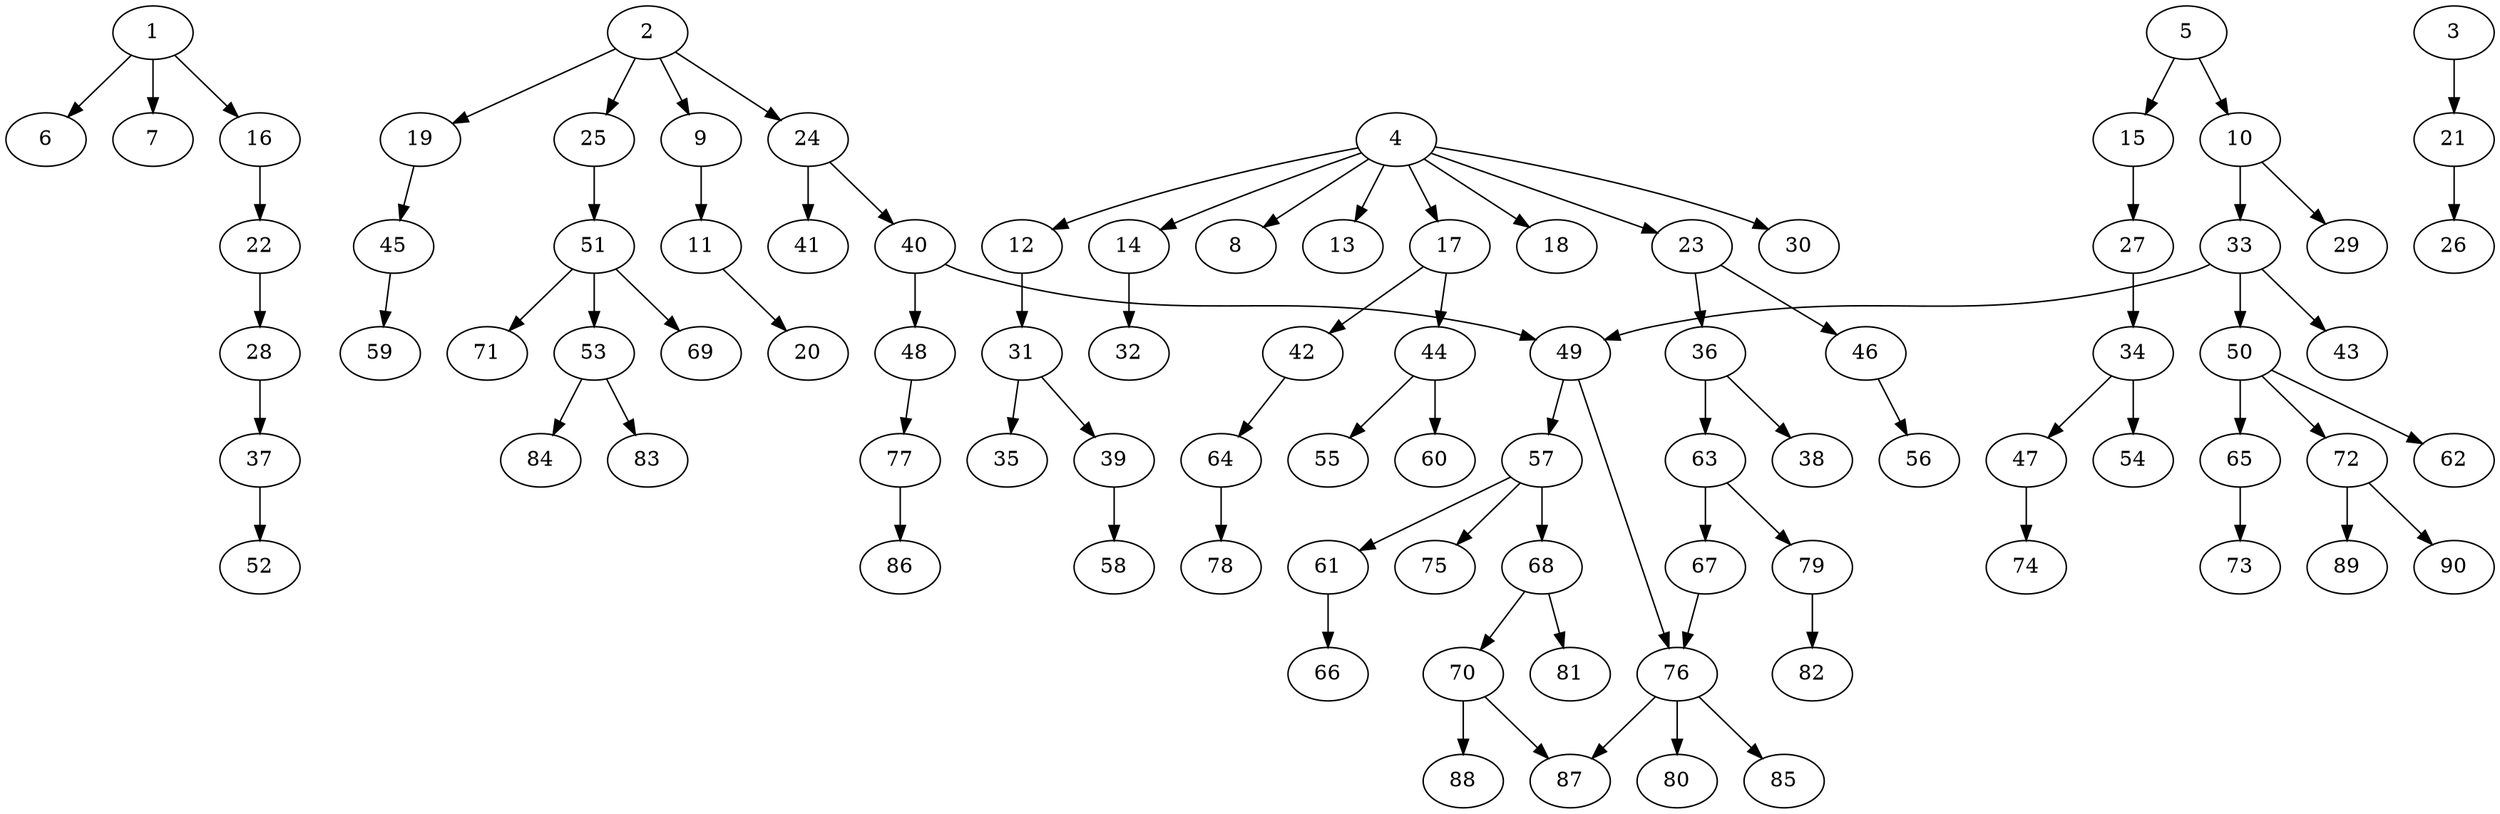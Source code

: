// DAG automatically generated by daggen at Wed Apr 12 12:20:58 2017
// ./daggen --dot -n 90 --jump=5 --fat=0.4 --regularity=0.8 --density=0.2 
digraph G {
  1 [size="2556480735", alpha="0.03"]
  1 -> 6 [size ="301989888"]
  1 -> 7 [size ="301989888"]
  1 -> 16 [size ="301989888"]
  2 [size="8589934592", alpha="0.19"]
  2 -> 9 [size ="33554432"]
  2 -> 19 [size ="33554432"]
  2 -> 24 [size ="33554432"]
  2 -> 25 [size ="33554432"]
  3 [size="8121912391", alpha="0.20"]
  3 -> 21 [size ="679477248"]
  4 [size="4203073756", alpha="0.17"]
  4 -> 8 [size ="209715200"]
  4 -> 12 [size ="209715200"]
  4 -> 13 [size ="209715200"]
  4 -> 14 [size ="209715200"]
  4 -> 17 [size ="209715200"]
  4 -> 18 [size ="209715200"]
  4 -> 23 [size ="209715200"]
  4 -> 30 [size ="209715200"]
  5 [size="8497818514", alpha="0.05"]
  5 -> 10 [size ="301989888"]
  5 -> 15 [size ="301989888"]
  6 [size="231928233984", alpha="0.18"]
  7 [size="8589934592", alpha="0.15"]
  8 [size="1608255433", alpha="0.10"]
  9 [size="16029522310", alpha="0.16"]
  9 -> 11 [size ="536870912"]
  10 [size="68719476736", alpha="0.03"]
  10 -> 29 [size ="134217728"]
  10 -> 33 [size ="134217728"]
  11 [size="2009912866", alpha="0.13"]
  11 -> 20 [size ="75497472"]
  12 [size="7647260168", alpha="0.01"]
  12 -> 31 [size ="301989888"]
  13 [size="418318989556", alpha="0.04"]
  14 [size="2969616936", alpha="0.09"]
  14 -> 32 [size ="209715200"]
  15 [size="9550551484", alpha="0.19"]
  15 -> 27 [size ="838860800"]
  16 [size="267936067776", alpha="0.10"]
  16 -> 22 [size ="536870912"]
  17 [size="368293445632", alpha="0.18"]
  17 -> 42 [size ="411041792"]
  17 -> 44 [size ="411041792"]
  18 [size="36295335240", alpha="0.10"]
  19 [size="89625557613", alpha="0.19"]
  19 -> 45 [size ="209715200"]
  20 [size="350204052662", alpha="0.03"]
  21 [size="8589934592", alpha="0.09"]
  21 -> 26 [size ="33554432"]
  22 [size="166424221445", alpha="0.06"]
  22 -> 28 [size ="209715200"]
  23 [size="231928233984", alpha="0.05"]
  23 -> 36 [size ="301989888"]
  23 -> 46 [size ="301989888"]
  24 [size="6615410428", alpha="0.18"]
  24 -> 40 [size ="134217728"]
  24 -> 41 [size ="134217728"]
  25 [size="7575374818", alpha="0.02"]
  25 -> 51 [size ="679477248"]
  26 [size="28991029248", alpha="0.10"]
  27 [size="37328403560", alpha="0.10"]
  27 -> 34 [size ="33554432"]
  28 [size="6833455553", alpha="0.10"]
  28 -> 37 [size ="209715200"]
  29 [size="549755813888", alpha="0.02"]
  30 [size="11548833162", alpha="0.18"]
  31 [size="1057924850535", alpha="0.06"]
  31 -> 35 [size ="838860800"]
  31 -> 39 [size ="838860800"]
  32 [size="312349122009", alpha="0.06"]
  33 [size="7129246497", alpha="0.02"]
  33 -> 43 [size ="838860800"]
  33 -> 49 [size ="838860800"]
  33 -> 50 [size ="838860800"]
  34 [size="782757789696", alpha="0.18"]
  34 -> 47 [size ="679477248"]
  34 -> 54 [size ="679477248"]
  35 [size="199882909755", alpha="0.04"]
  36 [size="79834144592", alpha="0.04"]
  36 -> 38 [size ="301989888"]
  36 -> 63 [size ="301989888"]
  37 [size="1545751760", alpha="0.09"]
  37 -> 52 [size ="33554432"]
  38 [size="14902355084", alpha="0.10"]
  39 [size="194960126529", alpha="0.18"]
  39 -> 58 [size ="209715200"]
  40 [size="464972079242", alpha="0.09"]
  40 -> 48 [size ="301989888"]
  40 -> 49 [size ="301989888"]
  41 [size="34119662353", alpha="0.17"]
  42 [size="7421716654", alpha="0.08"]
  42 -> 64 [size ="411041792"]
  43 [size="47161559448", alpha="0.15"]
  44 [size="2004646339", alpha="0.04"]
  44 -> 55 [size ="75497472"]
  44 -> 60 [size ="75497472"]
  45 [size="752379058", alpha="0.11"]
  45 -> 59 [size ="33554432"]
  46 [size="1073741824000", alpha="0.09"]
  46 -> 56 [size ="838860800"]
  47 [size="389359542202", alpha="0.20"]
  47 -> 74 [size ="301989888"]
  48 [size="494270772372", alpha="0.14"]
  48 -> 77 [size ="536870912"]
  49 [size="8589934592", alpha="0.14"]
  49 -> 57 [size ="33554432"]
  49 -> 76 [size ="33554432"]
  50 [size="1568013277", alpha="0.09"]
  50 -> 62 [size ="75497472"]
  50 -> 65 [size ="75497472"]
  50 -> 72 [size ="75497472"]
  51 [size="9389001602", alpha="0.10"]
  51 -> 53 [size ="209715200"]
  51 -> 69 [size ="209715200"]
  51 -> 71 [size ="209715200"]
  52 [size="315333054673", alpha="0.20"]
  53 [size="134217728000", alpha="0.07"]
  53 -> 83 [size ="209715200"]
  53 -> 84 [size ="209715200"]
  54 [size="198237504550", alpha="0.17"]
  55 [size="1946778359", alpha="0.01"]
  56 [size="262639867316", alpha="0.14"]
  57 [size="65752018608", alpha="0.10"]
  57 -> 61 [size ="134217728"]
  57 -> 68 [size ="134217728"]
  57 -> 75 [size ="134217728"]
  58 [size="235400205792", alpha="0.16"]
  59 [size="491942856", alpha="0.01"]
  60 [size="27318470448", alpha="0.12"]
  61 [size="8535922113", alpha="0.14"]
  61 -> 66 [size ="209715200"]
  62 [size="28991029248", alpha="0.09"]
  63 [size="782757789696", alpha="0.10"]
  63 -> 67 [size ="679477248"]
  63 -> 79 [size ="679477248"]
  64 [size="549755813888", alpha="0.00"]
  64 -> 78 [size ="536870912"]
  65 [size="7671191026", alpha="0.17"]
  65 -> 73 [size ="209715200"]
  66 [size="29748509247", alpha="0.20"]
  67 [size="652713351562", alpha="0.17"]
  67 -> 76 [size ="411041792"]
  68 [size="1073741824000", alpha="0.06"]
  68 -> 70 [size ="838860800"]
  68 -> 81 [size ="838860800"]
  69 [size="549755813888", alpha="0.16"]
  70 [size="67891968708", alpha="0.00"]
  70 -> 87 [size ="75497472"]
  70 -> 88 [size ="75497472"]
  71 [size="1081264251169", alpha="0.13"]
  72 [size="37371045409", alpha="0.06"]
  72 -> 89 [size ="838860800"]
  72 -> 90 [size ="838860800"]
  73 [size="28991029248", alpha="0.02"]
  74 [size="29648250426", alpha="0.06"]
  75 [size="782757789696", alpha="0.16"]
  76 [size="69553007117", alpha="0.18"]
  76 -> 80 [size ="75497472"]
  76 -> 85 [size ="75497472"]
  76 -> 87 [size ="75497472"]
  77 [size="315297146249", alpha="0.02"]
  77 -> 86 [size ="838860800"]
  78 [size="24910846650", alpha="0.12"]
  79 [size="17466913674", alpha="0.11"]
  79 -> 82 [size ="411041792"]
  80 [size="7892266334", alpha="0.09"]
  81 [size="420010299", alpha="0.16"]
  82 [size="34238597559", alpha="0.15"]
  83 [size="288622839336", alpha="0.18"]
  84 [size="758687500265", alpha="0.15"]
  85 [size="493809794036", alpha="0.08"]
  86 [size="134217728000", alpha="0.02"]
  87 [size="221719126481", alpha="0.17"]
  88 [size="68445485983", alpha="0.05"]
  89 [size="557793115899", alpha="0.11"]
  90 [size="79052470299", alpha="0.02"]
}
